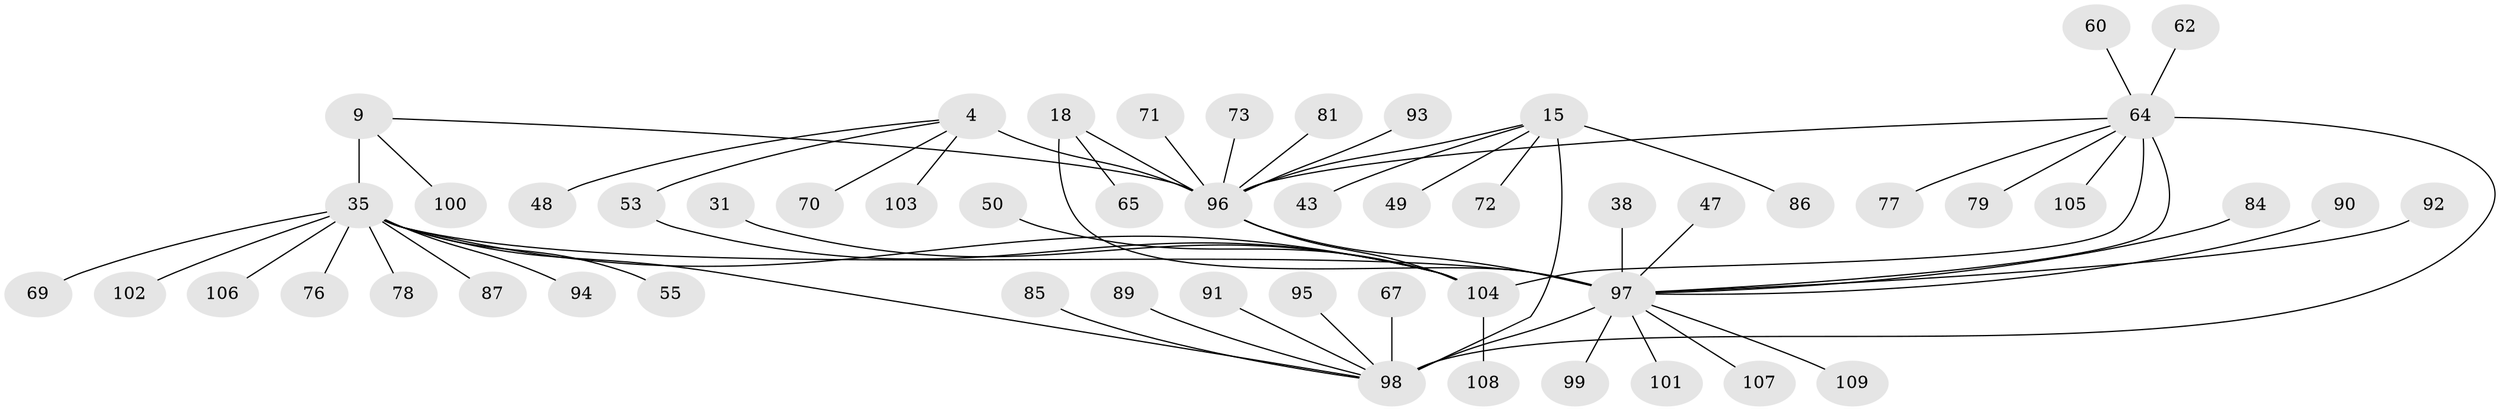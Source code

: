 // original degree distribution, {9: 0.01834862385321101, 6: 0.03669724770642202, 12: 0.01834862385321101, 10: 0.01834862385321101, 5: 0.045871559633027525, 8: 0.045871559633027525, 7: 0.03669724770642202, 11: 0.01834862385321101, 1: 0.6055045871559633, 3: 0.027522935779816515, 2: 0.12844036697247707}
// Generated by graph-tools (version 1.1) at 2025/55/03/09/25 04:55:25]
// undirected, 54 vertices, 62 edges
graph export_dot {
graph [start="1"]
  node [color=gray90,style=filled];
  4 [super="+2"];
  9 [super="+7"];
  15 [super="+13"];
  18 [super="+17"];
  31;
  35 [super="+32+10+28"];
  38;
  43;
  47;
  48 [super="+46"];
  49;
  50;
  53;
  55;
  60;
  62;
  64 [super="+24+40+44+54"];
  65;
  67;
  69;
  70;
  71;
  72;
  73;
  76;
  77;
  78 [super="+34"];
  79;
  81;
  84 [super="+74"];
  85;
  86;
  87;
  89;
  90;
  91;
  92;
  93;
  94;
  95;
  96 [super="+29+61+82+37+56+57+58+59"];
  97 [super="+42+20+36"];
  98 [super="+68+66"];
  99;
  100;
  101 [super="+75"];
  102;
  103;
  104 [super="+63+25"];
  105 [super="+88"];
  106;
  107 [super="+83"];
  108;
  109 [super="+80"];
  4 -- 53;
  4 -- 70;
  4 -- 103;
  4 -- 48;
  4 -- 96 [weight=6];
  9 -- 100;
  9 -- 96;
  9 -- 35 [weight=6];
  15 -- 43;
  15 -- 72;
  15 -- 49;
  15 -- 86;
  15 -- 96;
  15 -- 98 [weight=6];
  18 -- 65;
  18 -- 96;
  18 -- 97 [weight=6];
  31 -- 104;
  35 -- 97 [weight=2];
  35 -- 69;
  35 -- 102;
  35 -- 104 [weight=2];
  35 -- 106;
  35 -- 76;
  35 -- 78;
  35 -- 55;
  35 -- 87;
  35 -- 94;
  35 -- 98;
  38 -- 97;
  47 -- 97;
  50 -- 104;
  53 -- 104;
  60 -- 64;
  62 -- 64;
  64 -- 97 [weight=3];
  64 -- 104 [weight=4];
  64 -- 105;
  64 -- 77;
  64 -- 79;
  64 -- 96;
  64 -- 98;
  67 -- 98;
  71 -- 96;
  73 -- 96;
  81 -- 96;
  84 -- 97;
  85 -- 98;
  89 -- 98;
  90 -- 97;
  91 -- 98;
  92 -- 97;
  93 -- 96;
  95 -- 98;
  96 -- 97 [weight=2];
  96 -- 104;
  97 -- 101;
  97 -- 109;
  97 -- 99;
  97 -- 107;
  97 -- 98;
  104 -- 108;
}
